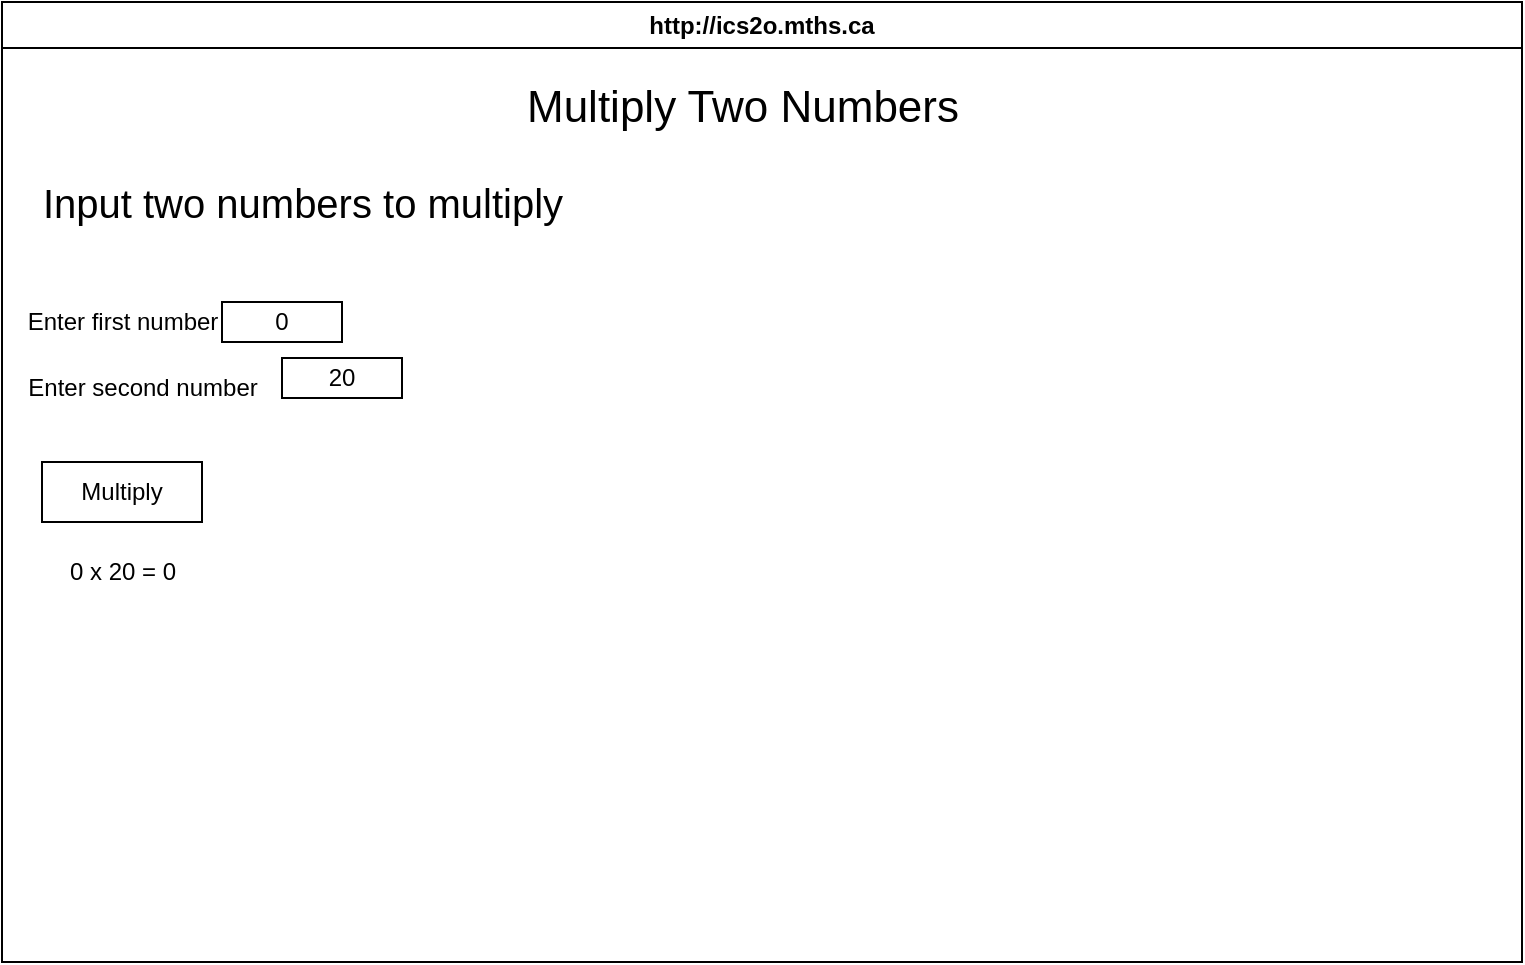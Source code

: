 <mxfile>
    <diagram id="HIP3nbAZw_EuaXWnEj3U" name="Page-1">
        <mxGraphModel dx="1086" dy="740" grid="1" gridSize="10" guides="1" tooltips="1" connect="1" arrows="1" fold="1" page="1" pageScale="1" pageWidth="850" pageHeight="1100" math="0" shadow="0">
            <root>
                <mxCell id="0"/>
                <mxCell id="1" parent="0"/>
                <mxCell id="7" value="http://ics2o.mths.ca" style="swimlane;whiteSpace=wrap;html=1;" parent="1" vertex="1">
                    <mxGeometry x="40" y="40" width="760" height="480" as="geometry"/>
                </mxCell>
                <mxCell id="9" value="&lt;div&gt;&lt;font color=&quot;#000000&quot;&gt;Input two numbers to multiply&lt;/font&gt;&lt;/div&gt;" style="text;html=1;align=center;verticalAlign=middle;resizable=0;points=[];autosize=1;strokeColor=none;fillColor=none;fontSize=20;" parent="7" vertex="1">
                    <mxGeometry x="10" y="80" width="280" height="40" as="geometry"/>
                </mxCell>
                <mxCell id="10" value="0" style="whiteSpace=wrap;html=1;" parent="7" vertex="1">
                    <mxGeometry x="110" y="150" width="60" height="20" as="geometry"/>
                </mxCell>
                <mxCell id="11" value="Enter first number" style="text;html=1;align=center;verticalAlign=middle;resizable=0;points=[];autosize=1;strokeColor=none;fillColor=none;" parent="7" vertex="1">
                    <mxGeometry y="145" width="120" height="30" as="geometry"/>
                </mxCell>
                <mxCell id="13" value="Enter second number" style="text;html=1;align=center;verticalAlign=middle;resizable=0;points=[];autosize=1;strokeColor=none;fillColor=none;" parent="7" vertex="1">
                    <mxGeometry y="178" width="140" height="30" as="geometry"/>
                </mxCell>
                <mxCell id="14" value="20" style="whiteSpace=wrap;html=1;" parent="7" vertex="1">
                    <mxGeometry x="140" y="178" width="60" height="20" as="geometry"/>
                </mxCell>
                <mxCell id="15" value="Multiply" style="whiteSpace=wrap;html=1;" parent="7" vertex="1">
                    <mxGeometry x="20" y="230" width="80" height="30" as="geometry"/>
                </mxCell>
                <mxCell id="16" value="0 x 20 = 0" style="text;html=1;align=center;verticalAlign=middle;resizable=0;points=[];autosize=1;strokeColor=none;fillColor=none;" parent="7" vertex="1">
                    <mxGeometry x="20" y="270" width="80" height="30" as="geometry"/>
                </mxCell>
                <mxCell id="8" value="Multiply Two Numbers" style="text;html=1;align=center;verticalAlign=middle;resizable=0;points=[];autosize=1;strokeColor=none;fillColor=none;fontSize=22;" parent="1" vertex="1">
                    <mxGeometry x="290" y="73" width="240" height="40" as="geometry"/>
                </mxCell>
            </root>
        </mxGraphModel>
    </diagram>
</mxfile>